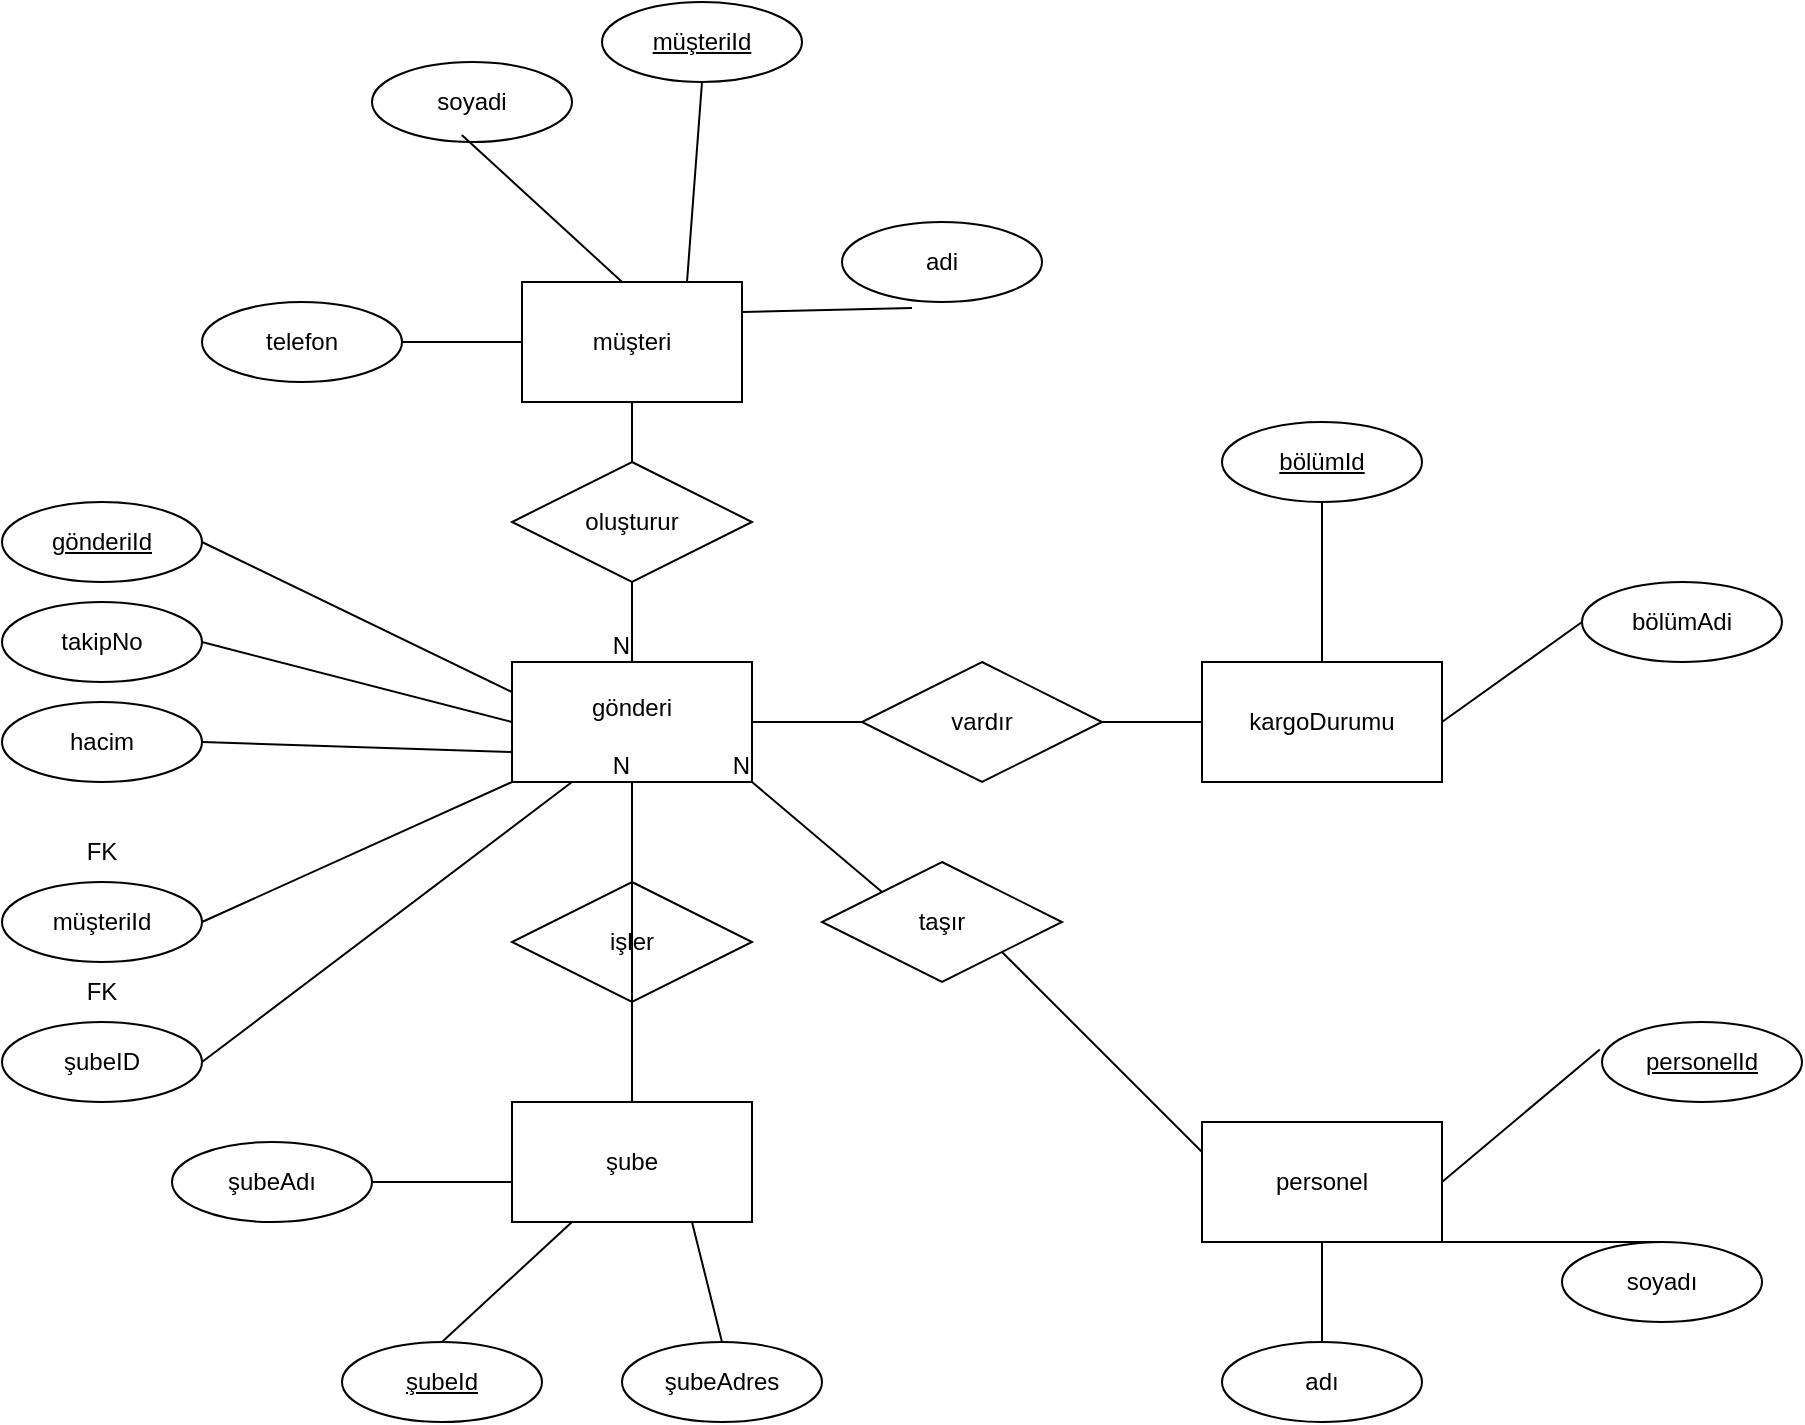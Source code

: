 <mxfile version="28.2.5">
  <diagram name="Sayfa -1" id="FAeW4Tjnd5UTCkGNhGMS">
    <mxGraphModel dx="2200" dy="736" grid="1" gridSize="10" guides="1" tooltips="1" connect="1" arrows="1" fold="1" page="1" pageScale="1" pageWidth="827" pageHeight="1169" math="0" shadow="0">
      <root>
        <mxCell id="0" />
        <mxCell id="1" parent="0" />
        <mxCell id="xSJKJZVNPm51We8t5A6b-2" value="kargoDurumu" style="rounded=0;whiteSpace=wrap;html=1;" vertex="1" parent="1">
          <mxGeometry x="510" y="350" width="120" height="60" as="geometry" />
        </mxCell>
        <mxCell id="xSJKJZVNPm51We8t5A6b-3" value="şube" style="rounded=0;whiteSpace=wrap;html=1;" vertex="1" parent="1">
          <mxGeometry x="165" y="570" width="120" height="60" as="geometry" />
        </mxCell>
        <mxCell id="xSJKJZVNPm51We8t5A6b-4" value="personel" style="rounded=0;whiteSpace=wrap;html=1;" vertex="1" parent="1">
          <mxGeometry x="510" y="580" width="120" height="60" as="geometry" />
        </mxCell>
        <mxCell id="xSJKJZVNPm51We8t5A6b-6" value="&lt;div&gt;gönderi&lt;/div&gt;&lt;div&gt;&lt;br&gt;&lt;/div&gt;" style="rounded=0;whiteSpace=wrap;html=1;" vertex="1" parent="1">
          <mxGeometry x="165" y="350" width="120" height="60" as="geometry" />
        </mxCell>
        <mxCell id="xSJKJZVNPm51We8t5A6b-24" value="" style="endArrow=none;html=1;rounded=0;exitX=0.5;exitY=1;exitDx=0;exitDy=0;entryX=0.5;entryY=0;entryDx=0;entryDy=0;" edge="1" parent="1" source="xSJKJZVNPm51We8t5A6b-5" target="xSJKJZVNPm51We8t5A6b-6">
          <mxGeometry relative="1" as="geometry">
            <mxPoint x="280" y="300" as="sourcePoint" />
            <mxPoint x="440" y="300" as="targetPoint" />
          </mxGeometry>
        </mxCell>
        <mxCell id="xSJKJZVNPm51We8t5A6b-25" value="N" style="resizable=0;html=1;whiteSpace=wrap;align=right;verticalAlign=bottom;" connectable="0" vertex="1" parent="xSJKJZVNPm51We8t5A6b-24">
          <mxGeometry x="1" relative="1" as="geometry" />
        </mxCell>
        <mxCell id="xSJKJZVNPm51We8t5A6b-29" value="oluşturur" style="shape=rhombus;perimeter=rhombusPerimeter;whiteSpace=wrap;html=1;align=center;" vertex="1" parent="1">
          <mxGeometry x="165" y="250" width="120" height="60" as="geometry" />
        </mxCell>
        <mxCell id="xSJKJZVNPm51We8t5A6b-32" value="bölümId" style="ellipse;whiteSpace=wrap;html=1;align=center;fontStyle=4;" vertex="1" parent="1">
          <mxGeometry x="520" y="230" width="100" height="40" as="geometry" />
        </mxCell>
        <mxCell id="xSJKJZVNPm51We8t5A6b-34" value="" style="endArrow=none;html=1;rounded=0;entryX=0.5;entryY=1;entryDx=0;entryDy=0;exitX=0.5;exitY=0;exitDx=0;exitDy=0;" edge="1" parent="1" source="xSJKJZVNPm51We8t5A6b-2" target="xSJKJZVNPm51We8t5A6b-32">
          <mxGeometry width="50" height="50" relative="1" as="geometry">
            <mxPoint x="319" y="160" as="sourcePoint" />
            <mxPoint x="369" y="110" as="targetPoint" />
            <Array as="points" />
          </mxGeometry>
        </mxCell>
        <mxCell id="xSJKJZVNPm51We8t5A6b-35" value="bölümAdi" style="ellipse;whiteSpace=wrap;html=1;align=center;" vertex="1" parent="1">
          <mxGeometry x="700" y="310" width="100" height="40" as="geometry" />
        </mxCell>
        <mxCell id="xSJKJZVNPm51We8t5A6b-36" value="" style="endArrow=none;html=1;rounded=0;entryX=0;entryY=0.5;entryDx=0;entryDy=0;exitX=1;exitY=0.5;exitDx=0;exitDy=0;" edge="1" parent="1" source="xSJKJZVNPm51We8t5A6b-2" target="xSJKJZVNPm51We8t5A6b-35">
          <mxGeometry width="50" height="50" relative="1" as="geometry">
            <mxPoint x="340" y="340" as="sourcePoint" />
            <mxPoint x="390" y="290" as="targetPoint" />
            <Array as="points" />
          </mxGeometry>
        </mxCell>
        <mxCell id="xSJKJZVNPm51We8t5A6b-37" value="soyadi" style="ellipse;whiteSpace=wrap;html=1;align=center;" vertex="1" parent="1">
          <mxGeometry x="95" y="50" width="100" height="40" as="geometry" />
        </mxCell>
        <mxCell id="xSJKJZVNPm51We8t5A6b-38" value="adi" style="ellipse;whiteSpace=wrap;html=1;align=center;" vertex="1" parent="1">
          <mxGeometry x="330" y="130" width="100" height="40" as="geometry" />
        </mxCell>
        <mxCell id="xSJKJZVNPm51We8t5A6b-39" value="personelId" style="ellipse;whiteSpace=wrap;html=1;align=center;fontStyle=4;" vertex="1" parent="1">
          <mxGeometry x="710" y="530" width="100" height="40" as="geometry" />
        </mxCell>
        <mxCell id="xSJKJZVNPm51We8t5A6b-40" value="" style="endArrow=none;html=1;rounded=0;entryX=-0.011;entryY=0.343;entryDx=0;entryDy=0;entryPerimeter=0;exitX=1;exitY=0.5;exitDx=0;exitDy=0;" edge="1" parent="1" source="xSJKJZVNPm51We8t5A6b-4" target="xSJKJZVNPm51We8t5A6b-39">
          <mxGeometry width="50" height="50" relative="1" as="geometry">
            <mxPoint x="340" y="340" as="sourcePoint" />
            <mxPoint x="390" y="290" as="targetPoint" />
          </mxGeometry>
        </mxCell>
        <mxCell id="xSJKJZVNPm51We8t5A6b-41" value="" style="endArrow=none;html=1;rounded=0;entryX=0.449;entryY=0.912;entryDx=0;entryDy=0;entryPerimeter=0;exitX=0.455;exitY=0;exitDx=0;exitDy=0;exitPerimeter=0;" edge="1" parent="1" source="xSJKJZVNPm51We8t5A6b-5" target="xSJKJZVNPm51We8t5A6b-37">
          <mxGeometry width="50" height="50" relative="1" as="geometry">
            <mxPoint x="340" y="340" as="sourcePoint" />
            <mxPoint x="390" y="290" as="targetPoint" />
            <Array as="points" />
          </mxGeometry>
        </mxCell>
        <mxCell id="xSJKJZVNPm51We8t5A6b-42" value="" style="endArrow=none;html=1;rounded=0;entryX=0.35;entryY=1.075;entryDx=0;entryDy=0;entryPerimeter=0;exitX=1;exitY=0.25;exitDx=0;exitDy=0;" edge="1" parent="1" source="xSJKJZVNPm51We8t5A6b-5" target="xSJKJZVNPm51We8t5A6b-38">
          <mxGeometry width="50" height="50" relative="1" as="geometry">
            <mxPoint x="430" y="290" as="sourcePoint" />
            <mxPoint x="480" y="240" as="targetPoint" />
          </mxGeometry>
        </mxCell>
        <mxCell id="xSJKJZVNPm51We8t5A6b-43" value="&lt;div&gt;müşteriId&lt;/div&gt;" style="ellipse;whiteSpace=wrap;html=1;align=center;fontStyle=4;" vertex="1" parent="1">
          <mxGeometry x="210" y="20" width="100" height="40" as="geometry" />
        </mxCell>
        <mxCell id="xSJKJZVNPm51We8t5A6b-44" value="" style="endArrow=none;html=1;rounded=0;entryX=0.5;entryY=1;entryDx=0;entryDy=0;exitX=0.75;exitY=0;exitDx=0;exitDy=0;" edge="1" parent="1" source="xSJKJZVNPm51We8t5A6b-5" target="xSJKJZVNPm51We8t5A6b-43">
          <mxGeometry width="50" height="50" relative="1" as="geometry">
            <mxPoint x="430" y="290" as="sourcePoint" />
            <mxPoint x="480" y="240" as="targetPoint" />
          </mxGeometry>
        </mxCell>
        <mxCell id="xSJKJZVNPm51We8t5A6b-28" value="vardır" style="shape=rhombus;perimeter=rhombusPerimeter;whiteSpace=wrap;html=1;align=center;" vertex="1" parent="1">
          <mxGeometry x="340" y="350" width="120" height="60" as="geometry" />
        </mxCell>
        <mxCell id="xSJKJZVNPm51We8t5A6b-5" value="müşteri" style="rounded=0;whiteSpace=wrap;html=1;" vertex="1" parent="1">
          <mxGeometry x="170" y="160" width="110" height="60" as="geometry" />
        </mxCell>
        <mxCell id="xSJKJZVNPm51We8t5A6b-31" value="&lt;div&gt;taşır&lt;/div&gt;" style="shape=rhombus;perimeter=rhombusPerimeter;whiteSpace=wrap;html=1;align=center;" vertex="1" parent="1">
          <mxGeometry x="320" y="450" width="120" height="60" as="geometry" />
        </mxCell>
        <mxCell id="xSJKJZVNPm51We8t5A6b-30" value="işler" style="shape=rhombus;perimeter=rhombusPerimeter;whiteSpace=wrap;html=1;align=center;" vertex="1" parent="1">
          <mxGeometry x="165" y="460" width="120" height="60" as="geometry" />
        </mxCell>
        <mxCell id="xSJKJZVNPm51We8t5A6b-61" value="telefon" style="ellipse;whiteSpace=wrap;html=1;align=center;" vertex="1" parent="1">
          <mxGeometry x="10" y="170" width="100" height="40" as="geometry" />
        </mxCell>
        <mxCell id="xSJKJZVNPm51We8t5A6b-62" value="" style="line;strokeWidth=1;rotatable=0;dashed=0;labelPosition=right;align=left;verticalAlign=middle;spacingTop=0;spacingLeft=6;points=[];portConstraint=eastwest;" vertex="1" parent="1">
          <mxGeometry x="110" y="185" width="60" height="10" as="geometry" />
        </mxCell>
        <mxCell id="xSJKJZVNPm51We8t5A6b-67" value="şubeId" style="ellipse;whiteSpace=wrap;html=1;align=center;fontStyle=4;" vertex="1" parent="1">
          <mxGeometry x="80" y="690" width="100" height="40" as="geometry" />
        </mxCell>
        <mxCell id="xSJKJZVNPm51We8t5A6b-68" value="şubeAdres" style="ellipse;whiteSpace=wrap;html=1;align=center;" vertex="1" parent="1">
          <mxGeometry x="220" y="690" width="100" height="40" as="geometry" />
        </mxCell>
        <mxCell id="xSJKJZVNPm51We8t5A6b-69" value="şubeAdı" style="ellipse;whiteSpace=wrap;html=1;align=center;" vertex="1" parent="1">
          <mxGeometry x="-5" y="590" width="100" height="40" as="geometry" />
        </mxCell>
        <mxCell id="xSJKJZVNPm51We8t5A6b-70" value="" style="line;strokeWidth=1;rotatable=0;dashed=0;labelPosition=right;align=left;verticalAlign=middle;spacingTop=0;spacingLeft=6;points=[];portConstraint=eastwest;" vertex="1" parent="1">
          <mxGeometry x="95" y="605" width="70" height="10" as="geometry" />
        </mxCell>
        <mxCell id="xSJKJZVNPm51We8t5A6b-74" value="" style="endArrow=none;html=1;rounded=0;entryX=0.5;entryY=0;entryDx=0;entryDy=0;exitX=0.25;exitY=1;exitDx=0;exitDy=0;" edge="1" parent="1" source="xSJKJZVNPm51We8t5A6b-3" target="xSJKJZVNPm51We8t5A6b-67">
          <mxGeometry relative="1" as="geometry">
            <mxPoint x="370" y="510" as="sourcePoint" />
            <mxPoint x="530" y="510" as="targetPoint" />
          </mxGeometry>
        </mxCell>
        <mxCell id="xSJKJZVNPm51We8t5A6b-76" value="şubeID" style="ellipse;whiteSpace=wrap;html=1;align=center;" vertex="1" parent="1">
          <mxGeometry x="-90" y="530" width="100" height="40" as="geometry" />
        </mxCell>
        <mxCell id="xSJKJZVNPm51We8t5A6b-77" value="müşteriId" style="ellipse;whiteSpace=wrap;html=1;align=center;" vertex="1" parent="1">
          <mxGeometry x="-90" y="460" width="100" height="40" as="geometry" />
        </mxCell>
        <mxCell id="xSJKJZVNPm51We8t5A6b-78" value="hacim" style="ellipse;whiteSpace=wrap;html=1;align=center;" vertex="1" parent="1">
          <mxGeometry x="-90" y="370" width="100" height="40" as="geometry" />
        </mxCell>
        <mxCell id="xSJKJZVNPm51We8t5A6b-79" value="takipNo" style="ellipse;whiteSpace=wrap;html=1;align=center;" vertex="1" parent="1">
          <mxGeometry x="-90" y="320" width="100" height="40" as="geometry" />
        </mxCell>
        <mxCell id="xSJKJZVNPm51We8t5A6b-80" value="gönderiId" style="ellipse;whiteSpace=wrap;html=1;align=center;fontStyle=4;" vertex="1" parent="1">
          <mxGeometry x="-90" y="270" width="100" height="40" as="geometry" />
        </mxCell>
        <mxCell id="xSJKJZVNPm51We8t5A6b-83" value="" style="endArrow=none;html=1;rounded=0;exitX=1;exitY=0.5;exitDx=0;exitDy=0;entryX=0.25;entryY=1;entryDx=0;entryDy=0;" edge="1" parent="1" source="xSJKJZVNPm51We8t5A6b-76" target="xSJKJZVNPm51We8t5A6b-6">
          <mxGeometry relative="1" as="geometry">
            <mxPoint x="370" y="450" as="sourcePoint" />
            <mxPoint x="530" y="450" as="targetPoint" />
          </mxGeometry>
        </mxCell>
        <mxCell id="xSJKJZVNPm51We8t5A6b-84" value="" style="endArrow=none;html=1;rounded=0;exitX=1;exitY=0.5;exitDx=0;exitDy=0;entryX=0;entryY=0.75;entryDx=0;entryDy=0;" edge="1" parent="1" source="xSJKJZVNPm51We8t5A6b-78" target="xSJKJZVNPm51We8t5A6b-6">
          <mxGeometry relative="1" as="geometry">
            <mxPoint x="60" y="540" as="sourcePoint" />
            <mxPoint x="245" y="430" as="targetPoint" />
          </mxGeometry>
        </mxCell>
        <mxCell id="xSJKJZVNPm51We8t5A6b-85" value="" style="endArrow=none;html=1;rounded=0;exitX=1;exitY=0.5;exitDx=0;exitDy=0;entryX=0;entryY=1;entryDx=0;entryDy=0;" edge="1" parent="1" source="xSJKJZVNPm51We8t5A6b-77" target="xSJKJZVNPm51We8t5A6b-6">
          <mxGeometry relative="1" as="geometry">
            <mxPoint x="60" y="540" as="sourcePoint" />
            <mxPoint x="245" y="430" as="targetPoint" />
          </mxGeometry>
        </mxCell>
        <mxCell id="xSJKJZVNPm51We8t5A6b-86" value="" style="endArrow=none;html=1;rounded=0;exitX=1;exitY=0.5;exitDx=0;exitDy=0;entryX=0;entryY=0.5;entryDx=0;entryDy=0;" edge="1" parent="1" source="xSJKJZVNPm51We8t5A6b-79" target="xSJKJZVNPm51We8t5A6b-6">
          <mxGeometry relative="1" as="geometry">
            <mxPoint x="70" y="460" as="sourcePoint" />
            <mxPoint x="255" y="350" as="targetPoint" />
          </mxGeometry>
        </mxCell>
        <mxCell id="xSJKJZVNPm51We8t5A6b-87" value="" style="endArrow=none;html=1;rounded=0;exitX=1;exitY=0.5;exitDx=0;exitDy=0;entryX=0;entryY=0.25;entryDx=0;entryDy=0;" edge="1" parent="1" source="xSJKJZVNPm51We8t5A6b-80" target="xSJKJZVNPm51We8t5A6b-6">
          <mxGeometry relative="1" as="geometry">
            <mxPoint x="50" y="430" as="sourcePoint" />
            <mxPoint x="235" y="320" as="targetPoint" />
          </mxGeometry>
        </mxCell>
        <mxCell id="xSJKJZVNPm51We8t5A6b-92" value="" style="shape=table;startSize=0;container=1;collapsible=1;childLayout=tableLayout;fixedRows=1;rowLines=0;fontStyle=0;align=center;resizeLast=1;strokeColor=none;fillColor=none;collapsible=0;" vertex="1" parent="1">
          <mxGeometry x="-55" y="500" width="180" height="30" as="geometry" />
        </mxCell>
        <mxCell id="xSJKJZVNPm51We8t5A6b-93" value="" style="shape=tableRow;horizontal=0;startSize=0;swimlaneHead=0;swimlaneBody=0;fillColor=none;collapsible=0;dropTarget=0;points=[[0,0.5],[1,0.5]];portConstraint=eastwest;top=0;left=0;right=0;bottom=0;" vertex="1" parent="xSJKJZVNPm51We8t5A6b-92">
          <mxGeometry width="180" height="30" as="geometry" />
        </mxCell>
        <mxCell id="xSJKJZVNPm51We8t5A6b-94" value="FK" style="shape=partialRectangle;connectable=0;fillColor=none;top=0;left=0;bottom=0;right=0;fontStyle=0;overflow=hidden;whiteSpace=wrap;html=1;" vertex="1" parent="xSJKJZVNPm51We8t5A6b-93">
          <mxGeometry width="30" height="30" as="geometry">
            <mxRectangle width="30" height="30" as="alternateBounds" />
          </mxGeometry>
        </mxCell>
        <mxCell id="xSJKJZVNPm51We8t5A6b-95" value="" style="shape=partialRectangle;connectable=0;fillColor=none;top=0;left=0;bottom=0;right=0;align=left;spacingLeft=6;fontStyle=0;overflow=hidden;whiteSpace=wrap;html=1;" vertex="1" parent="xSJKJZVNPm51We8t5A6b-93">
          <mxGeometry x="30" width="150" height="30" as="geometry">
            <mxRectangle width="150" height="30" as="alternateBounds" />
          </mxGeometry>
        </mxCell>
        <mxCell id="xSJKJZVNPm51We8t5A6b-100" value="" style="shape=table;startSize=0;container=1;collapsible=1;childLayout=tableLayout;fixedRows=1;rowLines=0;fontStyle=0;align=center;resizeLast=1;strokeColor=none;fillColor=none;collapsible=0;" vertex="1" parent="1">
          <mxGeometry x="-55" y="430" width="50" height="30" as="geometry" />
        </mxCell>
        <mxCell id="xSJKJZVNPm51We8t5A6b-101" value="" style="shape=tableRow;horizontal=0;startSize=0;swimlaneHead=0;swimlaneBody=0;fillColor=none;collapsible=0;dropTarget=0;points=[[0,0.5],[1,0.5]];portConstraint=eastwest;top=0;left=0;right=0;bottom=0;" vertex="1" parent="xSJKJZVNPm51We8t5A6b-100">
          <mxGeometry width="50" height="30" as="geometry" />
        </mxCell>
        <mxCell id="xSJKJZVNPm51We8t5A6b-102" value="FK" style="shape=partialRectangle;connectable=0;fillColor=none;top=0;left=0;bottom=0;right=0;fontStyle=0;overflow=hidden;whiteSpace=wrap;html=1;" vertex="1" parent="xSJKJZVNPm51We8t5A6b-101">
          <mxGeometry width="30" height="30" as="geometry">
            <mxRectangle width="30" height="30" as="alternateBounds" />
          </mxGeometry>
        </mxCell>
        <mxCell id="xSJKJZVNPm51We8t5A6b-103" value="" style="shape=partialRectangle;connectable=0;fillColor=none;top=0;left=0;bottom=0;right=0;align=left;spacingLeft=6;fontStyle=0;overflow=hidden;whiteSpace=wrap;html=1;" vertex="1" parent="xSJKJZVNPm51We8t5A6b-101">
          <mxGeometry x="30" width="20" height="30" as="geometry">
            <mxRectangle width="20" height="30" as="alternateBounds" />
          </mxGeometry>
        </mxCell>
        <mxCell id="xSJKJZVNPm51We8t5A6b-106" value="adı" style="ellipse;whiteSpace=wrap;html=1;align=center;" vertex="1" parent="1">
          <mxGeometry x="520" y="690" width="100" height="40" as="geometry" />
        </mxCell>
        <mxCell id="xSJKJZVNPm51We8t5A6b-107" value="soyadı" style="ellipse;whiteSpace=wrap;html=1;align=center;" vertex="1" parent="1">
          <mxGeometry x="690" y="640" width="100" height="40" as="geometry" />
        </mxCell>
        <mxCell id="xSJKJZVNPm51We8t5A6b-108" style="edgeStyle=orthogonalEdgeStyle;rounded=0;orthogonalLoop=1;jettySize=auto;html=1;exitX=0.5;exitY=1;exitDx=0;exitDy=0;" edge="1" parent="1" source="xSJKJZVNPm51We8t5A6b-107" target="xSJKJZVNPm51We8t5A6b-107">
          <mxGeometry relative="1" as="geometry" />
        </mxCell>
        <mxCell id="xSJKJZVNPm51We8t5A6b-109" value="" style="endArrow=none;html=1;rounded=0;" edge="1" parent="1">
          <mxGeometry relative="1" as="geometry">
            <mxPoint x="370" y="450" as="sourcePoint" />
            <mxPoint x="370" y="450" as="targetPoint" />
          </mxGeometry>
        </mxCell>
        <mxCell id="xSJKJZVNPm51We8t5A6b-110" value="" style="endArrow=none;html=1;rounded=0;exitX=0.5;exitY=0;exitDx=0;exitDy=0;entryX=1;entryY=1;entryDx=0;entryDy=0;" edge="1" parent="1" source="xSJKJZVNPm51We8t5A6b-107" target="xSJKJZVNPm51We8t5A6b-4">
          <mxGeometry relative="1" as="geometry">
            <mxPoint x="370" y="450" as="sourcePoint" />
            <mxPoint x="530" y="450" as="targetPoint" />
          </mxGeometry>
        </mxCell>
        <mxCell id="xSJKJZVNPm51We8t5A6b-111" value="" style="endArrow=none;html=1;rounded=0;entryX=0.5;entryY=0;entryDx=0;entryDy=0;exitX=0.5;exitY=1;exitDx=0;exitDy=0;" edge="1" parent="1" source="xSJKJZVNPm51We8t5A6b-4" target="xSJKJZVNPm51We8t5A6b-106">
          <mxGeometry relative="1" as="geometry">
            <mxPoint x="370" y="450" as="sourcePoint" />
            <mxPoint x="530" y="450" as="targetPoint" />
          </mxGeometry>
        </mxCell>
        <mxCell id="xSJKJZVNPm51We8t5A6b-113" value="" style="endArrow=none;html=1;rounded=0;exitX=1;exitY=0.5;exitDx=0;exitDy=0;" edge="1" parent="1" source="xSJKJZVNPm51We8t5A6b-6">
          <mxGeometry relative="1" as="geometry">
            <mxPoint x="370" y="390" as="sourcePoint" />
            <mxPoint x="340" y="380" as="targetPoint" />
          </mxGeometry>
        </mxCell>
        <mxCell id="xSJKJZVNPm51We8t5A6b-118" value="" style="endArrow=none;html=1;rounded=0;entryX=0.5;entryY=1;entryDx=0;entryDy=0;" edge="1" parent="1" source="xSJKJZVNPm51We8t5A6b-3" target="xSJKJZVNPm51We8t5A6b-6">
          <mxGeometry relative="1" as="geometry">
            <mxPoint x="370" y="390" as="sourcePoint" />
            <mxPoint x="530" y="390" as="targetPoint" />
            <Array as="points">
              <mxPoint x="225" y="460" />
            </Array>
          </mxGeometry>
        </mxCell>
        <mxCell id="xSJKJZVNPm51We8t5A6b-119" value="N" style="resizable=0;html=1;whiteSpace=wrap;align=right;verticalAlign=bottom;" connectable="0" vertex="1" parent="xSJKJZVNPm51We8t5A6b-118">
          <mxGeometry x="1" relative="1" as="geometry" />
        </mxCell>
        <mxCell id="xSJKJZVNPm51We8t5A6b-122" value="" style="endArrow=none;html=1;rounded=0;exitX=1;exitY=1;exitDx=0;exitDy=0;entryX=0;entryY=0.25;entryDx=0;entryDy=0;" edge="1" parent="1" source="xSJKJZVNPm51We8t5A6b-31" target="xSJKJZVNPm51We8t5A6b-4">
          <mxGeometry relative="1" as="geometry">
            <mxPoint x="430" y="520" as="sourcePoint" />
            <mxPoint x="495" y="575" as="targetPoint" />
          </mxGeometry>
        </mxCell>
        <mxCell id="xSJKJZVNPm51We8t5A6b-123" value="" style="endArrow=none;html=1;rounded=0;exitX=1;exitY=1;exitDx=0;exitDy=0;entryX=0;entryY=0.5;entryDx=0;entryDy=0;" edge="1" parent="1" target="xSJKJZVNPm51We8t5A6b-2">
          <mxGeometry relative="1" as="geometry">
            <mxPoint x="460" y="380" as="sourcePoint" />
            <mxPoint x="525" y="435" as="targetPoint" />
          </mxGeometry>
        </mxCell>
        <mxCell id="xSJKJZVNPm51We8t5A6b-124" value="" style="endArrow=none;html=1;rounded=0;entryX=1;entryY=1;entryDx=0;entryDy=0;exitX=0;exitY=0;exitDx=0;exitDy=0;" edge="1" parent="1" source="xSJKJZVNPm51We8t5A6b-31" target="xSJKJZVNPm51We8t5A6b-6">
          <mxGeometry relative="1" as="geometry">
            <mxPoint x="370" y="360" as="sourcePoint" />
            <mxPoint x="530" y="360" as="targetPoint" />
          </mxGeometry>
        </mxCell>
        <mxCell id="xSJKJZVNPm51We8t5A6b-125" value="N" style="resizable=0;html=1;whiteSpace=wrap;align=right;verticalAlign=bottom;" connectable="0" vertex="1" parent="xSJKJZVNPm51We8t5A6b-124">
          <mxGeometry x="1" relative="1" as="geometry" />
        </mxCell>
        <mxCell id="xSJKJZVNPm51We8t5A6b-126" value="" style="endArrow=none;html=1;rounded=0;exitX=0.5;exitY=0;exitDx=0;exitDy=0;entryX=0.75;entryY=1;entryDx=0;entryDy=0;" edge="1" parent="1" source="xSJKJZVNPm51We8t5A6b-68" target="xSJKJZVNPm51We8t5A6b-3">
          <mxGeometry relative="1" as="geometry">
            <mxPoint x="370" y="420" as="sourcePoint" />
            <mxPoint x="530" y="420" as="targetPoint" />
          </mxGeometry>
        </mxCell>
      </root>
    </mxGraphModel>
  </diagram>
</mxfile>
